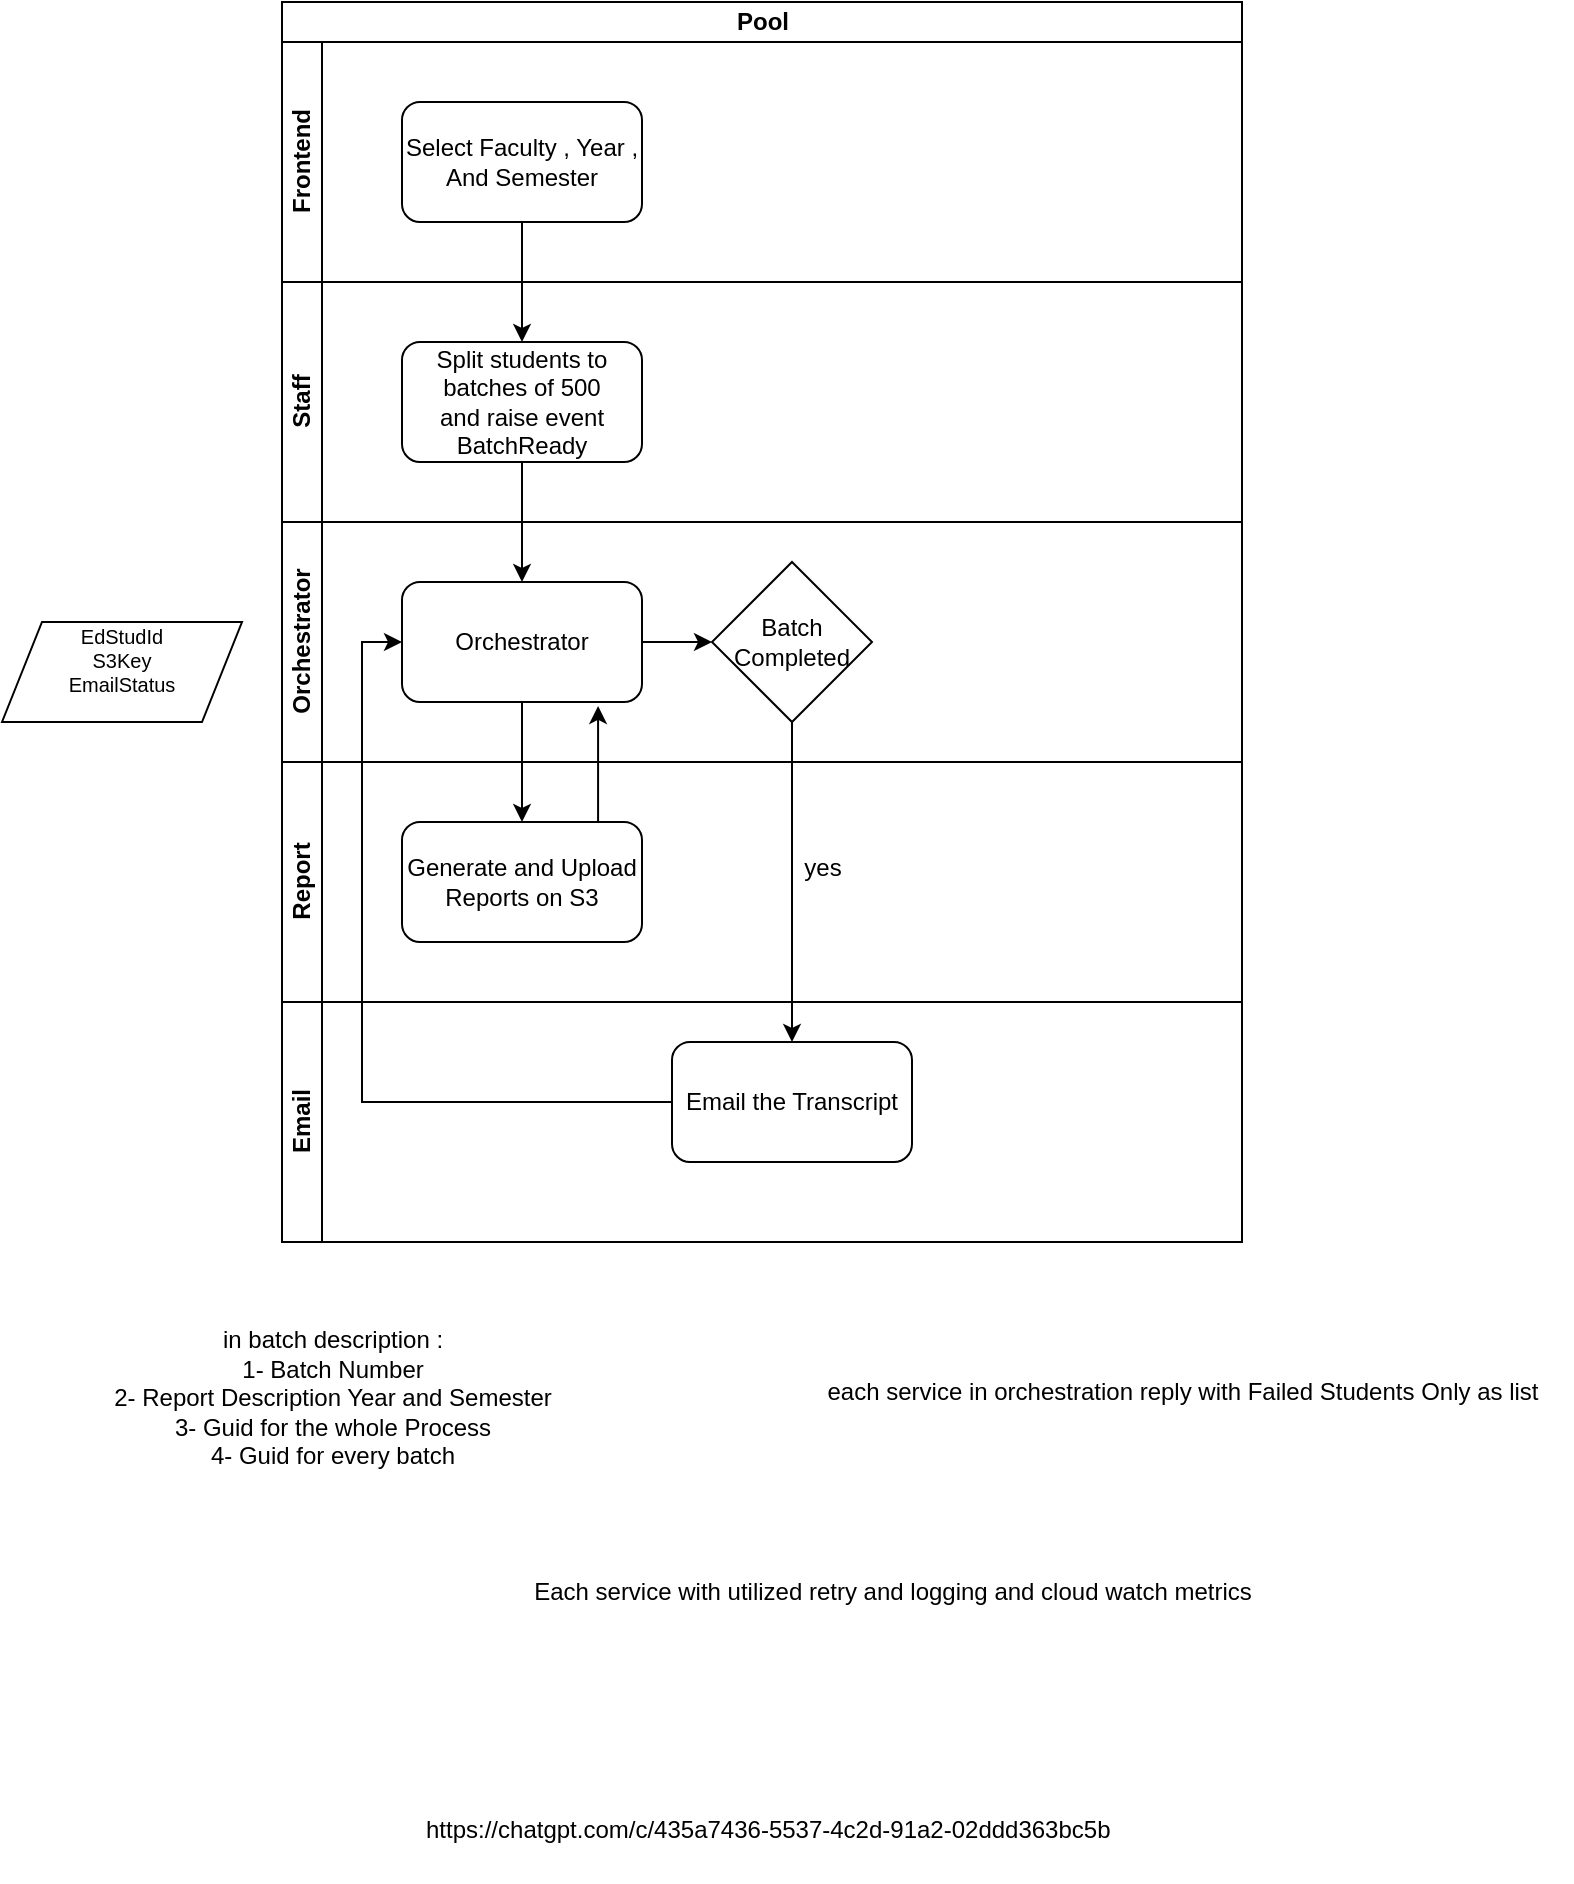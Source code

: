 <mxfile version="24.4.10" type="github">
  <diagram name="Page-1" id="Ga56CTa9ZH4yMpa2cVuG">
    <mxGraphModel dx="1194" dy="696" grid="1" gridSize="10" guides="1" tooltips="1" connect="1" arrows="1" fold="1" page="1" pageScale="1" pageWidth="850" pageHeight="1100" math="0" shadow="0">
      <root>
        <mxCell id="0" />
        <mxCell id="1" parent="0" />
        <mxCell id="eyo3Xtz4Q9Di-63ateKD-6" value="Pool" style="swimlane;childLayout=stackLayout;resizeParent=1;resizeParentMax=0;horizontal=1;startSize=20;horizontalStack=0;html=1;" vertex="1" parent="1">
          <mxGeometry x="170" y="20" width="480" height="620" as="geometry" />
        </mxCell>
        <mxCell id="eyo3Xtz4Q9Di-63ateKD-7" value="Frontend" style="swimlane;startSize=20;horizontal=0;html=1;" vertex="1" parent="eyo3Xtz4Q9Di-63ateKD-6">
          <mxGeometry y="20" width="480" height="120" as="geometry" />
        </mxCell>
        <mxCell id="eyo3Xtz4Q9Di-63ateKD-1" value="Select Faculty , Year , And Semester" style="rounded=1;whiteSpace=wrap;html=1;" vertex="1" parent="eyo3Xtz4Q9Di-63ateKD-7">
          <mxGeometry x="60" y="30" width="120" height="60" as="geometry" />
        </mxCell>
        <mxCell id="eyo3Xtz4Q9Di-63ateKD-8" value="&lt;div&gt;Staff&lt;/div&gt;" style="swimlane;startSize=20;horizontal=0;html=1;" vertex="1" parent="eyo3Xtz4Q9Di-63ateKD-6">
          <mxGeometry y="140" width="480" height="120" as="geometry" />
        </mxCell>
        <mxCell id="eyo3Xtz4Q9Di-63ateKD-3" value="Split students to batches of 500&lt;br&gt;and raise event BatchReady" style="rounded=1;whiteSpace=wrap;html=1;" vertex="1" parent="eyo3Xtz4Q9Di-63ateKD-8">
          <mxGeometry x="60" y="30" width="120" height="60" as="geometry" />
        </mxCell>
        <mxCell id="eyo3Xtz4Q9Di-63ateKD-9" value="Orchestrator" style="swimlane;startSize=20;horizontal=0;html=1;" vertex="1" parent="eyo3Xtz4Q9Di-63ateKD-6">
          <mxGeometry y="260" width="480" height="120" as="geometry">
            <mxRectangle y="260" width="480" height="30" as="alternateBounds" />
          </mxGeometry>
        </mxCell>
        <mxCell id="eyo3Xtz4Q9Di-63ateKD-22" style="edgeStyle=orthogonalEdgeStyle;rounded=0;orthogonalLoop=1;jettySize=auto;html=1;entryX=0;entryY=0.5;entryDx=0;entryDy=0;" edge="1" parent="eyo3Xtz4Q9Di-63ateKD-9" source="eyo3Xtz4Q9Di-63ateKD-4" target="eyo3Xtz4Q9Di-63ateKD-21">
          <mxGeometry relative="1" as="geometry" />
        </mxCell>
        <mxCell id="eyo3Xtz4Q9Di-63ateKD-4" value="Orchestrator " style="rounded=1;whiteSpace=wrap;html=1;" vertex="1" parent="eyo3Xtz4Q9Di-63ateKD-9">
          <mxGeometry x="60" y="30" width="120" height="60" as="geometry" />
        </mxCell>
        <mxCell id="eyo3Xtz4Q9Di-63ateKD-21" value="Batch Completed" style="rhombus;whiteSpace=wrap;html=1;" vertex="1" parent="eyo3Xtz4Q9Di-63ateKD-9">
          <mxGeometry x="215" y="20" width="80" height="80" as="geometry" />
        </mxCell>
        <mxCell id="eyo3Xtz4Q9Di-63ateKD-11" value="Report" style="swimlane;startSize=20;horizontal=0;html=1;" vertex="1" parent="eyo3Xtz4Q9Di-63ateKD-6">
          <mxGeometry y="380" width="480" height="120" as="geometry">
            <mxRectangle y="260" width="480" height="30" as="alternateBounds" />
          </mxGeometry>
        </mxCell>
        <mxCell id="eyo3Xtz4Q9Di-63ateKD-14" value="Generate and Upload &lt;br&gt;Reports on S3" style="rounded=1;whiteSpace=wrap;html=1;" vertex="1" parent="eyo3Xtz4Q9Di-63ateKD-11">
          <mxGeometry x="60" y="30" width="120" height="60" as="geometry" />
        </mxCell>
        <mxCell id="eyo3Xtz4Q9Di-63ateKD-2" style="edgeStyle=orthogonalEdgeStyle;rounded=0;orthogonalLoop=1;jettySize=auto;html=1;" edge="1" parent="eyo3Xtz4Q9Di-63ateKD-6" source="eyo3Xtz4Q9Di-63ateKD-1" target="eyo3Xtz4Q9Di-63ateKD-3">
          <mxGeometry relative="1" as="geometry">
            <mxPoint x="200" y="-50" as="targetPoint" />
          </mxGeometry>
        </mxCell>
        <mxCell id="eyo3Xtz4Q9Di-63ateKD-12" style="edgeStyle=orthogonalEdgeStyle;rounded=0;orthogonalLoop=1;jettySize=auto;html=1;" edge="1" parent="eyo3Xtz4Q9Di-63ateKD-6" source="eyo3Xtz4Q9Di-63ateKD-3" target="eyo3Xtz4Q9Di-63ateKD-4">
          <mxGeometry relative="1" as="geometry" />
        </mxCell>
        <mxCell id="eyo3Xtz4Q9Di-63ateKD-15" style="edgeStyle=orthogonalEdgeStyle;rounded=0;orthogonalLoop=1;jettySize=auto;html=1;entryX=0.5;entryY=0;entryDx=0;entryDy=0;" edge="1" parent="eyo3Xtz4Q9Di-63ateKD-6" source="eyo3Xtz4Q9Di-63ateKD-4" target="eyo3Xtz4Q9Di-63ateKD-14">
          <mxGeometry relative="1" as="geometry" />
        </mxCell>
        <mxCell id="eyo3Xtz4Q9Di-63ateKD-17" style="edgeStyle=orthogonalEdgeStyle;rounded=0;orthogonalLoop=1;jettySize=auto;html=1;exitX=0.817;exitY=0;exitDx=0;exitDy=0;exitPerimeter=0;entryX=0.817;entryY=1.033;entryDx=0;entryDy=0;entryPerimeter=0;" edge="1" parent="eyo3Xtz4Q9Di-63ateKD-6" source="eyo3Xtz4Q9Di-63ateKD-14" target="eyo3Xtz4Q9Di-63ateKD-4">
          <mxGeometry relative="1" as="geometry" />
        </mxCell>
        <mxCell id="eyo3Xtz4Q9Di-63ateKD-18" value="Email" style="swimlane;startSize=20;horizontal=0;html=1;" vertex="1" parent="eyo3Xtz4Q9Di-63ateKD-6">
          <mxGeometry y="500" width="480" height="120" as="geometry">
            <mxRectangle y="260" width="480" height="30" as="alternateBounds" />
          </mxGeometry>
        </mxCell>
        <mxCell id="eyo3Xtz4Q9Di-63ateKD-19" value="Email the Transcript" style="rounded=1;whiteSpace=wrap;html=1;" vertex="1" parent="eyo3Xtz4Q9Di-63ateKD-18">
          <mxGeometry x="195" y="20" width="120" height="60" as="geometry" />
        </mxCell>
        <mxCell id="eyo3Xtz4Q9Di-63ateKD-23" style="edgeStyle=orthogonalEdgeStyle;rounded=0;orthogonalLoop=1;jettySize=auto;html=1;" edge="1" parent="eyo3Xtz4Q9Di-63ateKD-6" source="eyo3Xtz4Q9Di-63ateKD-21" target="eyo3Xtz4Q9Di-63ateKD-19">
          <mxGeometry relative="1" as="geometry" />
        </mxCell>
        <mxCell id="eyo3Xtz4Q9Di-63ateKD-25" style="edgeStyle=orthogonalEdgeStyle;rounded=0;orthogonalLoop=1;jettySize=auto;html=1;entryX=0;entryY=0.5;entryDx=0;entryDy=0;" edge="1" parent="eyo3Xtz4Q9Di-63ateKD-6" source="eyo3Xtz4Q9Di-63ateKD-19" target="eyo3Xtz4Q9Di-63ateKD-4">
          <mxGeometry relative="1" as="geometry" />
        </mxCell>
        <mxCell id="eyo3Xtz4Q9Di-63ateKD-13" value="EdStudId&lt;br style=&quot;font-size: 10px;&quot;&gt;S3Key&lt;br style=&quot;font-size: 10px;&quot;&gt;EmailStatus&lt;div style=&quot;font-size: 10px;&quot;&gt;&lt;br style=&quot;font-size: 10px;&quot;&gt;&lt;/div&gt;" style="shape=parallelogram;perimeter=parallelogramPerimeter;whiteSpace=wrap;html=1;fixedSize=1;align=center;fontSize=10;" vertex="1" parent="1">
          <mxGeometry x="30" y="330" width="120" height="50" as="geometry" />
        </mxCell>
        <mxCell id="eyo3Xtz4Q9Di-63ateKD-24" value="yes" style="text;html=1;align=center;verticalAlign=middle;resizable=0;points=[];autosize=1;strokeColor=none;fillColor=none;" vertex="1" parent="1">
          <mxGeometry x="420" y="438" width="40" height="30" as="geometry" />
        </mxCell>
        <mxCell id="eyo3Xtz4Q9Di-63ateKD-26" value="in batch description : &lt;br&gt;1- Batch Number &lt;br&gt;2- Report Description Year and Semester&lt;div&gt;3- Guid for the whole Process&lt;br&gt;4- Guid for every batch&lt;br&gt;&lt;/div&gt;&lt;div&gt;&lt;br/&gt;&lt;/div&gt;" style="text;html=1;align=center;verticalAlign=middle;resizable=0;points=[];autosize=1;strokeColor=none;fillColor=none;" vertex="1" parent="1">
          <mxGeometry x="70" y="675" width="250" height="100" as="geometry" />
        </mxCell>
        <mxCell id="eyo3Xtz4Q9Di-63ateKD-27" value="each service in orchestration reply with Failed Students Only as list" style="text;html=1;align=center;verticalAlign=middle;resizable=0;points=[];autosize=1;strokeColor=none;fillColor=none;" vertex="1" parent="1">
          <mxGeometry x="425" y="700" width="390" height="30" as="geometry" />
        </mxCell>
        <mxCell id="eyo3Xtz4Q9Di-63ateKD-28" value="Each service with utilized retry and logging and cloud watch metrics" style="text;html=1;align=center;verticalAlign=middle;resizable=0;points=[];autosize=1;strokeColor=none;fillColor=none;" vertex="1" parent="1">
          <mxGeometry x="280" y="800" width="390" height="30" as="geometry" />
        </mxCell>
        <UserObject label="https://chatgpt.com/c/435a7436-5537-4c2d-91a2-02ddd363bc5b" link="https://chatgpt.com/c/435a7436-5537-4c2d-91a2-02ddd363bc5b" id="eyo3Xtz4Q9Di-63ateKD-29">
          <mxCell style="text;whiteSpace=wrap;" vertex="1" parent="1">
            <mxGeometry x="240" y="920" width="390" height="40" as="geometry" />
          </mxCell>
        </UserObject>
      </root>
    </mxGraphModel>
  </diagram>
</mxfile>
